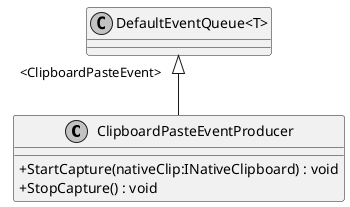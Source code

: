 @startuml
skinparam monochrome true
skinparam ClassAttributeIconSize 0
!startsub default
class ClipboardPasteEventProducer {
    + StartCapture(nativeClip:INativeClipboard) : void
    + StopCapture() : void
}
class "DefaultEventQueue<T>" {
}
!endsub
"DefaultEventQueue<T>" "    <ClipboardPasteEvent>" <|-- ClipboardPasteEventProducer
@enduml
